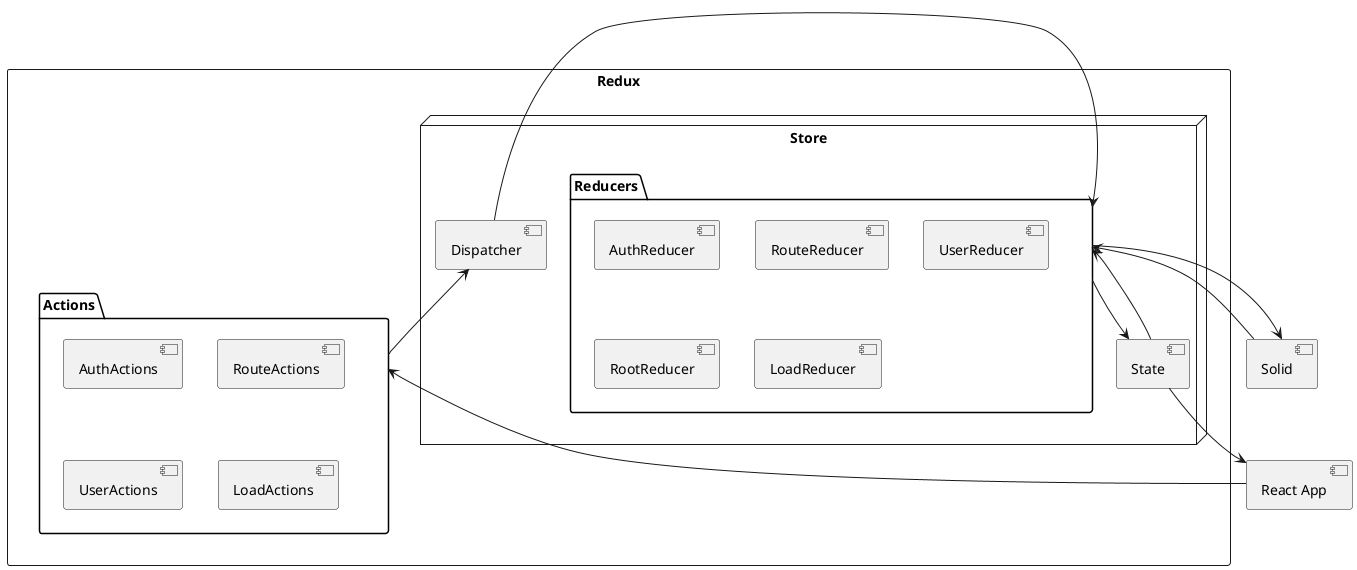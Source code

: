 @startuml

rectangle Redux {
    node "Store" {
        [Dispatcher] as dispatcher
        folder "Reducers" as reducers {
            [AuthReducer] as authReducer
            [RouteReducer] as routeReducer
            [UserReducer] as userReducer
            [RootReducer] as rootReducer
            [LoadReducer] as loadReducer
        }
        [State] as state
    }

    folder "Actions" as actions {
    [AuthActions] as authActions
    [RouteActions] as routeActions
    [UserActions] as userActions
    [LoadActions] as loadActions
}
}



[React App] as app 

app -up-> actions
actions -up-> dispatcher
dispatcher -> reducers
state -> reducers
[Solid] -up-> reducers
reducers -down-> [Solid]
reducers -down-> state
state -down-> app










@enduml
